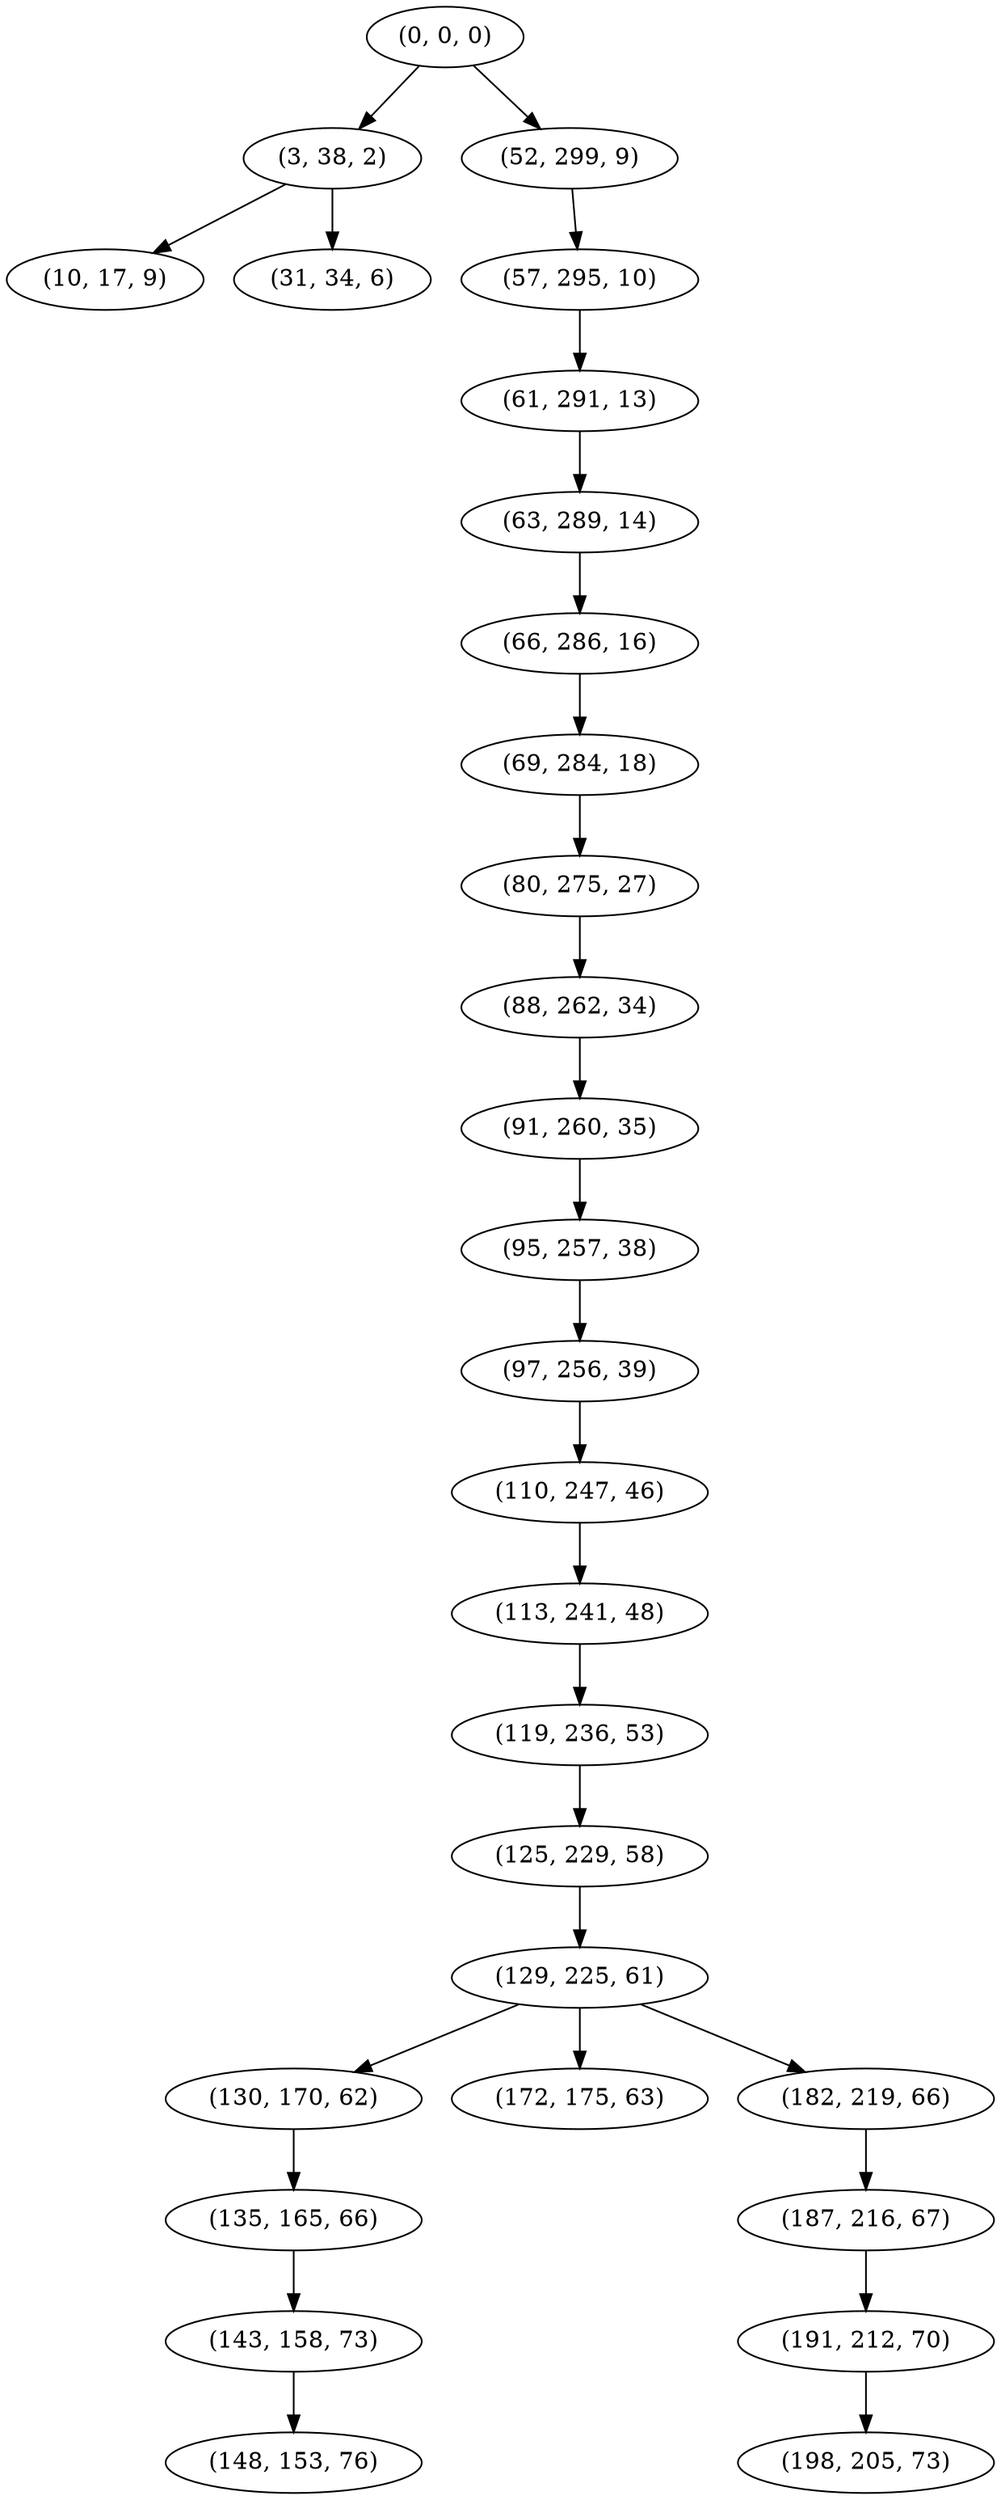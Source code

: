digraph tree {
    "(0, 0, 0)";
    "(3, 38, 2)";
    "(10, 17, 9)";
    "(31, 34, 6)";
    "(52, 299, 9)";
    "(57, 295, 10)";
    "(61, 291, 13)";
    "(63, 289, 14)";
    "(66, 286, 16)";
    "(69, 284, 18)";
    "(80, 275, 27)";
    "(88, 262, 34)";
    "(91, 260, 35)";
    "(95, 257, 38)";
    "(97, 256, 39)";
    "(110, 247, 46)";
    "(113, 241, 48)";
    "(119, 236, 53)";
    "(125, 229, 58)";
    "(129, 225, 61)";
    "(130, 170, 62)";
    "(135, 165, 66)";
    "(143, 158, 73)";
    "(148, 153, 76)";
    "(172, 175, 63)";
    "(182, 219, 66)";
    "(187, 216, 67)";
    "(191, 212, 70)";
    "(198, 205, 73)";
    "(0, 0, 0)" -> "(3, 38, 2)";
    "(0, 0, 0)" -> "(52, 299, 9)";
    "(3, 38, 2)" -> "(10, 17, 9)";
    "(3, 38, 2)" -> "(31, 34, 6)";
    "(52, 299, 9)" -> "(57, 295, 10)";
    "(57, 295, 10)" -> "(61, 291, 13)";
    "(61, 291, 13)" -> "(63, 289, 14)";
    "(63, 289, 14)" -> "(66, 286, 16)";
    "(66, 286, 16)" -> "(69, 284, 18)";
    "(69, 284, 18)" -> "(80, 275, 27)";
    "(80, 275, 27)" -> "(88, 262, 34)";
    "(88, 262, 34)" -> "(91, 260, 35)";
    "(91, 260, 35)" -> "(95, 257, 38)";
    "(95, 257, 38)" -> "(97, 256, 39)";
    "(97, 256, 39)" -> "(110, 247, 46)";
    "(110, 247, 46)" -> "(113, 241, 48)";
    "(113, 241, 48)" -> "(119, 236, 53)";
    "(119, 236, 53)" -> "(125, 229, 58)";
    "(125, 229, 58)" -> "(129, 225, 61)";
    "(129, 225, 61)" -> "(130, 170, 62)";
    "(129, 225, 61)" -> "(172, 175, 63)";
    "(129, 225, 61)" -> "(182, 219, 66)";
    "(130, 170, 62)" -> "(135, 165, 66)";
    "(135, 165, 66)" -> "(143, 158, 73)";
    "(143, 158, 73)" -> "(148, 153, 76)";
    "(182, 219, 66)" -> "(187, 216, 67)";
    "(187, 216, 67)" -> "(191, 212, 70)";
    "(191, 212, 70)" -> "(198, 205, 73)";
}
